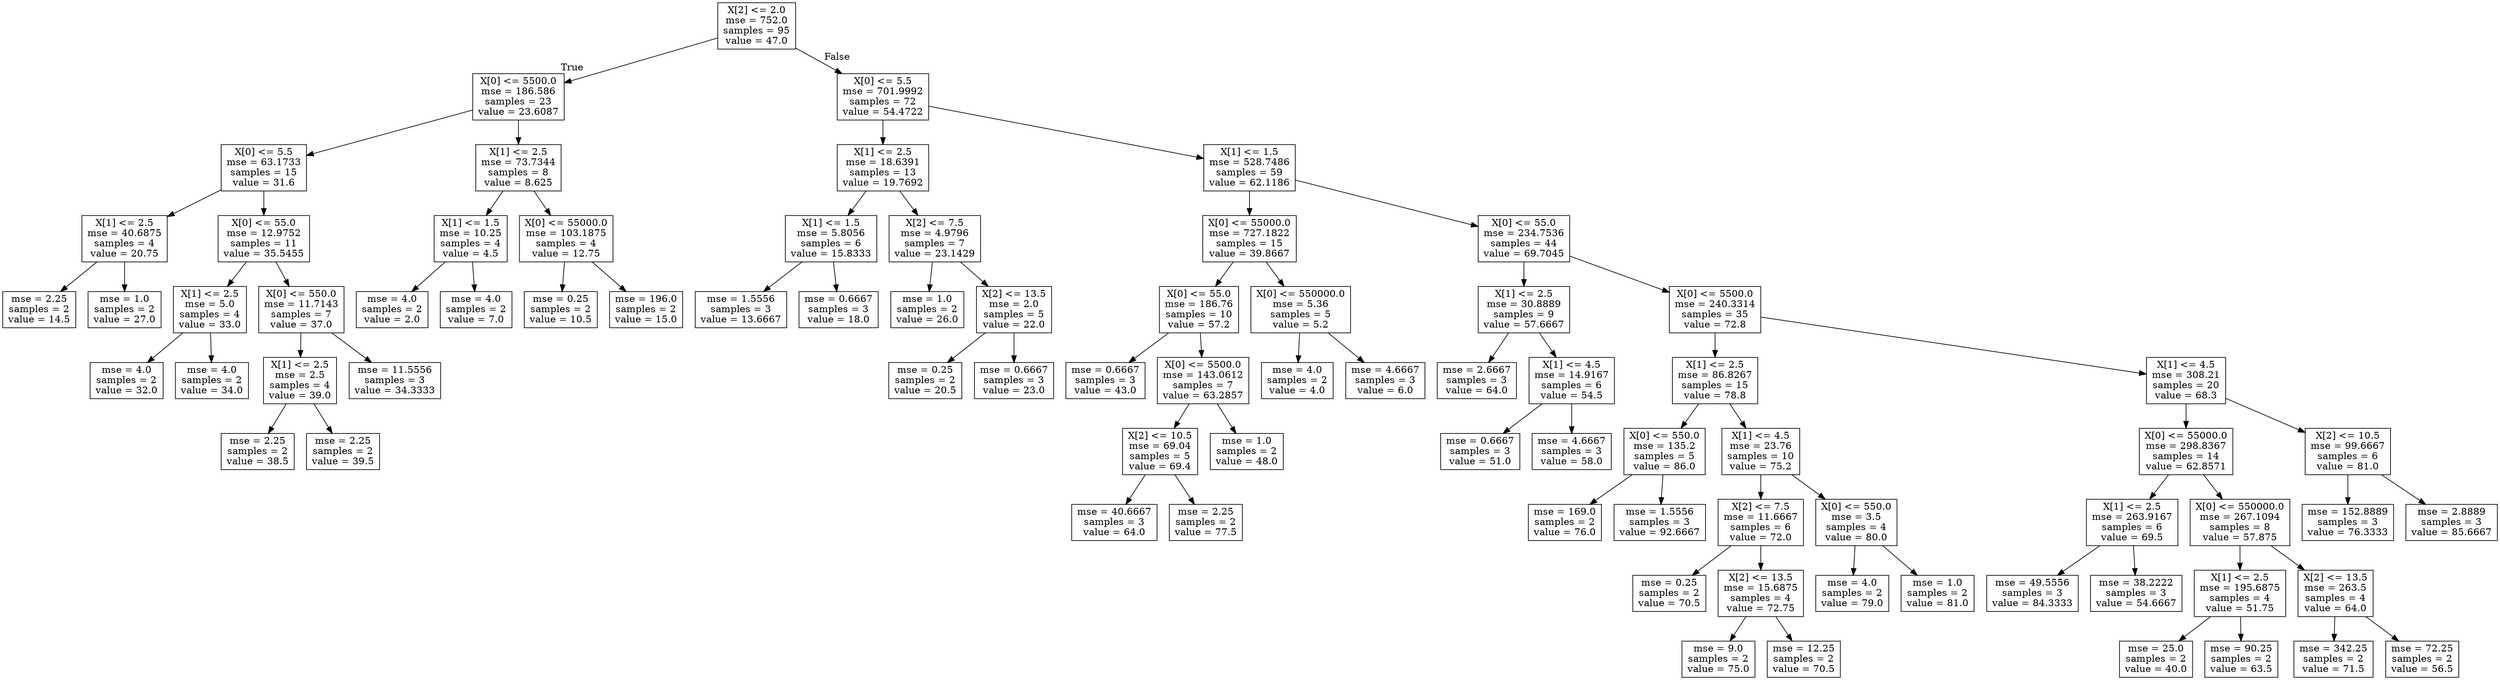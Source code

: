 digraph Tree {
node [shape=box] ;
0 [label="X[2] <= 2.0\nmse = 752.0\nsamples = 95\nvalue = 47.0"] ;
1 [label="X[0] <= 5500.0\nmse = 186.586\nsamples = 23\nvalue = 23.6087"] ;
0 -> 1 [labeldistance=2.5, labelangle=45, headlabel="True"] ;
2 [label="X[0] <= 5.5\nmse = 63.1733\nsamples = 15\nvalue = 31.6"] ;
1 -> 2 ;
3 [label="X[1] <= 2.5\nmse = 40.6875\nsamples = 4\nvalue = 20.75"] ;
2 -> 3 ;
4 [label="mse = 2.25\nsamples = 2\nvalue = 14.5"] ;
3 -> 4 ;
5 [label="mse = 1.0\nsamples = 2\nvalue = 27.0"] ;
3 -> 5 ;
6 [label="X[0] <= 55.0\nmse = 12.9752\nsamples = 11\nvalue = 35.5455"] ;
2 -> 6 ;
7 [label="X[1] <= 2.5\nmse = 5.0\nsamples = 4\nvalue = 33.0"] ;
6 -> 7 ;
8 [label="mse = 4.0\nsamples = 2\nvalue = 32.0"] ;
7 -> 8 ;
9 [label="mse = 4.0\nsamples = 2\nvalue = 34.0"] ;
7 -> 9 ;
10 [label="X[0] <= 550.0\nmse = 11.7143\nsamples = 7\nvalue = 37.0"] ;
6 -> 10 ;
11 [label="X[1] <= 2.5\nmse = 2.5\nsamples = 4\nvalue = 39.0"] ;
10 -> 11 ;
12 [label="mse = 2.25\nsamples = 2\nvalue = 38.5"] ;
11 -> 12 ;
13 [label="mse = 2.25\nsamples = 2\nvalue = 39.5"] ;
11 -> 13 ;
14 [label="mse = 11.5556\nsamples = 3\nvalue = 34.3333"] ;
10 -> 14 ;
15 [label="X[1] <= 2.5\nmse = 73.7344\nsamples = 8\nvalue = 8.625"] ;
1 -> 15 ;
16 [label="X[1] <= 1.5\nmse = 10.25\nsamples = 4\nvalue = 4.5"] ;
15 -> 16 ;
17 [label="mse = 4.0\nsamples = 2\nvalue = 2.0"] ;
16 -> 17 ;
18 [label="mse = 4.0\nsamples = 2\nvalue = 7.0"] ;
16 -> 18 ;
19 [label="X[0] <= 55000.0\nmse = 103.1875\nsamples = 4\nvalue = 12.75"] ;
15 -> 19 ;
20 [label="mse = 0.25\nsamples = 2\nvalue = 10.5"] ;
19 -> 20 ;
21 [label="mse = 196.0\nsamples = 2\nvalue = 15.0"] ;
19 -> 21 ;
22 [label="X[0] <= 5.5\nmse = 701.9992\nsamples = 72\nvalue = 54.4722"] ;
0 -> 22 [labeldistance=2.5, labelangle=-45, headlabel="False"] ;
23 [label="X[1] <= 2.5\nmse = 18.6391\nsamples = 13\nvalue = 19.7692"] ;
22 -> 23 ;
24 [label="X[1] <= 1.5\nmse = 5.8056\nsamples = 6\nvalue = 15.8333"] ;
23 -> 24 ;
25 [label="mse = 1.5556\nsamples = 3\nvalue = 13.6667"] ;
24 -> 25 ;
26 [label="mse = 0.6667\nsamples = 3\nvalue = 18.0"] ;
24 -> 26 ;
27 [label="X[2] <= 7.5\nmse = 4.9796\nsamples = 7\nvalue = 23.1429"] ;
23 -> 27 ;
28 [label="mse = 1.0\nsamples = 2\nvalue = 26.0"] ;
27 -> 28 ;
29 [label="X[2] <= 13.5\nmse = 2.0\nsamples = 5\nvalue = 22.0"] ;
27 -> 29 ;
30 [label="mse = 0.25\nsamples = 2\nvalue = 20.5"] ;
29 -> 30 ;
31 [label="mse = 0.6667\nsamples = 3\nvalue = 23.0"] ;
29 -> 31 ;
32 [label="X[1] <= 1.5\nmse = 528.7486\nsamples = 59\nvalue = 62.1186"] ;
22 -> 32 ;
33 [label="X[0] <= 55000.0\nmse = 727.1822\nsamples = 15\nvalue = 39.8667"] ;
32 -> 33 ;
34 [label="X[0] <= 55.0\nmse = 186.76\nsamples = 10\nvalue = 57.2"] ;
33 -> 34 ;
35 [label="mse = 0.6667\nsamples = 3\nvalue = 43.0"] ;
34 -> 35 ;
36 [label="X[0] <= 5500.0\nmse = 143.0612\nsamples = 7\nvalue = 63.2857"] ;
34 -> 36 ;
37 [label="X[2] <= 10.5\nmse = 69.04\nsamples = 5\nvalue = 69.4"] ;
36 -> 37 ;
38 [label="mse = 40.6667\nsamples = 3\nvalue = 64.0"] ;
37 -> 38 ;
39 [label="mse = 2.25\nsamples = 2\nvalue = 77.5"] ;
37 -> 39 ;
40 [label="mse = 1.0\nsamples = 2\nvalue = 48.0"] ;
36 -> 40 ;
41 [label="X[0] <= 550000.0\nmse = 5.36\nsamples = 5\nvalue = 5.2"] ;
33 -> 41 ;
42 [label="mse = 4.0\nsamples = 2\nvalue = 4.0"] ;
41 -> 42 ;
43 [label="mse = 4.6667\nsamples = 3\nvalue = 6.0"] ;
41 -> 43 ;
44 [label="X[0] <= 55.0\nmse = 234.7536\nsamples = 44\nvalue = 69.7045"] ;
32 -> 44 ;
45 [label="X[1] <= 2.5\nmse = 30.8889\nsamples = 9\nvalue = 57.6667"] ;
44 -> 45 ;
46 [label="mse = 2.6667\nsamples = 3\nvalue = 64.0"] ;
45 -> 46 ;
47 [label="X[1] <= 4.5\nmse = 14.9167\nsamples = 6\nvalue = 54.5"] ;
45 -> 47 ;
48 [label="mse = 0.6667\nsamples = 3\nvalue = 51.0"] ;
47 -> 48 ;
49 [label="mse = 4.6667\nsamples = 3\nvalue = 58.0"] ;
47 -> 49 ;
50 [label="X[0] <= 5500.0\nmse = 240.3314\nsamples = 35\nvalue = 72.8"] ;
44 -> 50 ;
51 [label="X[1] <= 2.5\nmse = 86.8267\nsamples = 15\nvalue = 78.8"] ;
50 -> 51 ;
52 [label="X[0] <= 550.0\nmse = 135.2\nsamples = 5\nvalue = 86.0"] ;
51 -> 52 ;
53 [label="mse = 169.0\nsamples = 2\nvalue = 76.0"] ;
52 -> 53 ;
54 [label="mse = 1.5556\nsamples = 3\nvalue = 92.6667"] ;
52 -> 54 ;
55 [label="X[1] <= 4.5\nmse = 23.76\nsamples = 10\nvalue = 75.2"] ;
51 -> 55 ;
56 [label="X[2] <= 7.5\nmse = 11.6667\nsamples = 6\nvalue = 72.0"] ;
55 -> 56 ;
57 [label="mse = 0.25\nsamples = 2\nvalue = 70.5"] ;
56 -> 57 ;
58 [label="X[2] <= 13.5\nmse = 15.6875\nsamples = 4\nvalue = 72.75"] ;
56 -> 58 ;
59 [label="mse = 9.0\nsamples = 2\nvalue = 75.0"] ;
58 -> 59 ;
60 [label="mse = 12.25\nsamples = 2\nvalue = 70.5"] ;
58 -> 60 ;
61 [label="X[0] <= 550.0\nmse = 3.5\nsamples = 4\nvalue = 80.0"] ;
55 -> 61 ;
62 [label="mse = 4.0\nsamples = 2\nvalue = 79.0"] ;
61 -> 62 ;
63 [label="mse = 1.0\nsamples = 2\nvalue = 81.0"] ;
61 -> 63 ;
64 [label="X[1] <= 4.5\nmse = 308.21\nsamples = 20\nvalue = 68.3"] ;
50 -> 64 ;
65 [label="X[0] <= 55000.0\nmse = 298.8367\nsamples = 14\nvalue = 62.8571"] ;
64 -> 65 ;
66 [label="X[1] <= 2.5\nmse = 263.9167\nsamples = 6\nvalue = 69.5"] ;
65 -> 66 ;
67 [label="mse = 49.5556\nsamples = 3\nvalue = 84.3333"] ;
66 -> 67 ;
68 [label="mse = 38.2222\nsamples = 3\nvalue = 54.6667"] ;
66 -> 68 ;
69 [label="X[0] <= 550000.0\nmse = 267.1094\nsamples = 8\nvalue = 57.875"] ;
65 -> 69 ;
70 [label="X[1] <= 2.5\nmse = 195.6875\nsamples = 4\nvalue = 51.75"] ;
69 -> 70 ;
71 [label="mse = 25.0\nsamples = 2\nvalue = 40.0"] ;
70 -> 71 ;
72 [label="mse = 90.25\nsamples = 2\nvalue = 63.5"] ;
70 -> 72 ;
73 [label="X[2] <= 13.5\nmse = 263.5\nsamples = 4\nvalue = 64.0"] ;
69 -> 73 ;
74 [label="mse = 342.25\nsamples = 2\nvalue = 71.5"] ;
73 -> 74 ;
75 [label="mse = 72.25\nsamples = 2\nvalue = 56.5"] ;
73 -> 75 ;
76 [label="X[2] <= 10.5\nmse = 99.6667\nsamples = 6\nvalue = 81.0"] ;
64 -> 76 ;
77 [label="mse = 152.8889\nsamples = 3\nvalue = 76.3333"] ;
76 -> 77 ;
78 [label="mse = 2.8889\nsamples = 3\nvalue = 85.6667"] ;
76 -> 78 ;
}